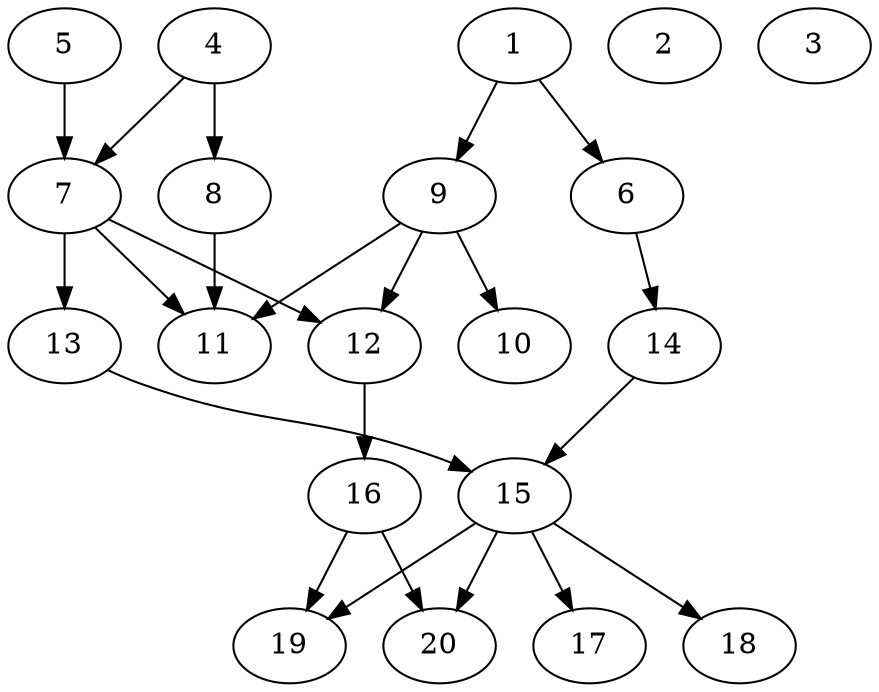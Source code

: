 // DAG automatically generated by daggen at Fri Jul 22 09:12:40 2022
// ./daggen --dot -n 20 --ccr 0.5 --fat 0.5 --regular 0.5 --density 0.6
digraph G {
  1 [compute_size="2140793084", trans_size="196581", result_size="29696", ram="8132001",alpha="0.18"]
  1 -> 6 [size ="29696"]
  1 -> 9 [size ="29696"]
  2 [compute_size="549755813888", trans_size="902828", result_size="0", ram="40104260",alpha="0.03"]
  3 [compute_size="1421548468274", trans_size="623439", result_size="0", ram="33660216",alpha="0.12"]
  4 [compute_size="133301369484", trans_size="489268", result_size="74752", ram="28018186",alpha="0.07"]
  4 -> 7 [size ="74752"]
  4 -> 8 [size ="74752"]
  5 [compute_size="747425633575", trans_size="643518", result_size="1024", ram="35852672",alpha="0.18"]
  5 -> 7 [size ="1024"]
  6 [compute_size="9229787456", trans_size="342037", result_size="13312", ram="2170653",alpha="0.03"]
  6 -> 14 [size ="13312"]
  7 [compute_size="68719476736", trans_size="880220", result_size="74752", ram="5663756",alpha="0.19"]
  7 -> 11 [size ="74752"]
  7 -> 12 [size ="74752"]
  7 -> 13 [size ="74752"]
  8 [compute_size="210391355096", trans_size="433494", result_size="91136", ram="1606278",alpha="0.17"]
  8 -> 11 [size ="91136"]
  9 [compute_size="338399033273", trans_size="156787", result_size="13312", ram="47846228",alpha="0.03"]
  9 -> 10 [size ="13312"]
  9 -> 11 [size ="13312"]
  9 -> 12 [size ="13312"]
  10 [compute_size="751240638", trans_size="921143", result_size="0", ram="21731280",alpha="0.03"]
  11 [compute_size="7958898722", trans_size="953156", result_size="0", ram="27539344",alpha="0.05"]
  12 [compute_size="368293445632", trans_size="1013390", result_size="9216", ram="21985708",alpha="0.11"]
  12 -> 16 [size ="9216"]
  13 [compute_size="217216673353", trans_size="1005200", result_size="9216", ram="12096654",alpha="0.03"]
  13 -> 15 [size ="9216"]
  14 [compute_size="24067028223", trans_size="311440", result_size="9216", ram="1462164",alpha="0.17"]
  14 -> 15 [size ="9216"]
  15 [compute_size="444890209567", trans_size="922875", result_size="54272", ram="13059523",alpha="0.11"]
  15 -> 17 [size ="54272"]
  15 -> 18 [size ="54272"]
  15 -> 19 [size ="54272"]
  15 -> 20 [size ="54272"]
  16 [compute_size="173031252227", trans_size="85314", result_size="1024", ram="3985551",alpha="0.18"]
  16 -> 19 [size ="1024"]
  16 -> 20 [size ="1024"]
  17 [compute_size="8589934592", trans_size="407555", result_size="0", ram="49383644",alpha="0.05"]
  18 [compute_size="51549734798", trans_size="869695", result_size="0", ram="51506896",alpha="0.05"]
  19 [compute_size="134217728000", trans_size="608325", result_size="0", ram="15852709",alpha="0.02"]
  20 [compute_size="68719476736", trans_size="537308", result_size="0", ram="10545095",alpha="0.19"]
}